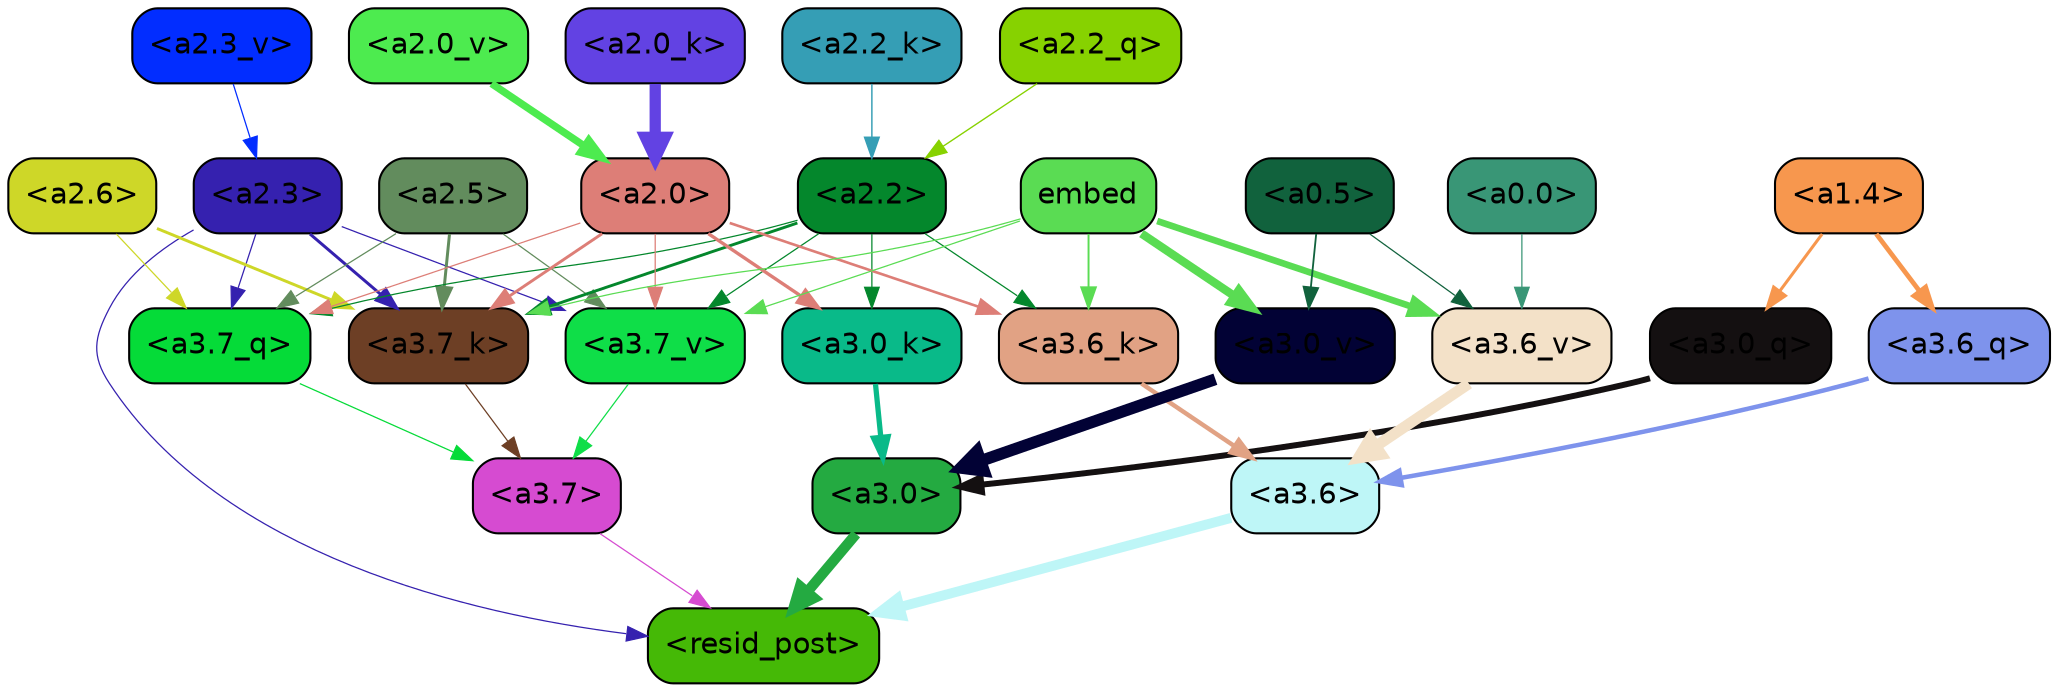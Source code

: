strict digraph "" {
	graph [bgcolor=transparent,
		layout=dot,
		overlap=false,
		splines=true
	];
	"<a3.7>"	[color=black,
		fillcolor="#d64bd1",
		fontname=Helvetica,
		shape=box,
		style="filled, rounded"];
	"<resid_post>"	[color=black,
		fillcolor="#45b906",
		fontname=Helvetica,
		shape=box,
		style="filled, rounded"];
	"<a3.7>" -> "<resid_post>"	[color="#d64bd1",
		penwidth=0.6];
	"<a3.6>"	[color=black,
		fillcolor="#bef6f7",
		fontname=Helvetica,
		shape=box,
		style="filled, rounded"];
	"<a3.6>" -> "<resid_post>"	[color="#bef6f7",
		penwidth=4.749041676521301];
	"<a3.0>"	[color=black,
		fillcolor="#24aa41",
		fontname=Helvetica,
		shape=box,
		style="filled, rounded"];
	"<a3.0>" -> "<resid_post>"	[color="#24aa41",
		penwidth=5.004215121269226];
	"<a2.3>"	[color=black,
		fillcolor="#3521af",
		fontname=Helvetica,
		shape=box,
		style="filled, rounded"];
	"<a2.3>" -> "<resid_post>"	[color="#3521af",
		penwidth=0.6];
	"<a3.7_q>"	[color=black,
		fillcolor="#05db38",
		fontname=Helvetica,
		shape=box,
		style="filled, rounded"];
	"<a2.3>" -> "<a3.7_q>"	[color="#3521af",
		penwidth=0.6];
	"<a3.7_k>"	[color=black,
		fillcolor="#6d3f25",
		fontname=Helvetica,
		shape=box,
		style="filled, rounded"];
	"<a2.3>" -> "<a3.7_k>"	[color="#3521af",
		penwidth=1.4391854107379913];
	"<a3.7_v>"	[color=black,
		fillcolor="#0fde48",
		fontname=Helvetica,
		shape=box,
		style="filled, rounded"];
	"<a2.3>" -> "<a3.7_v>"	[color="#3521af",
		penwidth=0.6];
	"<a3.7_q>" -> "<a3.7>"	[color="#05db38",
		penwidth=0.6];
	"<a3.6_q>"	[color=black,
		fillcolor="#7e93ec",
		fontname=Helvetica,
		shape=box,
		style="filled, rounded"];
	"<a3.6_q>" -> "<a3.6>"	[color="#7e93ec",
		penwidth=2.160832464694977];
	"<a3.0_q>"	[color=black,
		fillcolor="#141011",
		fontname=Helvetica,
		shape=box,
		style="filled, rounded"];
	"<a3.0_q>" -> "<a3.0>"	[color="#141011",
		penwidth=2.870753765106201];
	"<a3.7_k>" -> "<a3.7>"	[color="#6d3f25",
		penwidth=0.6];
	"<a3.6_k>"	[color=black,
		fillcolor="#e1a284",
		fontname=Helvetica,
		shape=box,
		style="filled, rounded"];
	"<a3.6_k>" -> "<a3.6>"	[color="#e1a284",
		penwidth=2.13908451795578];
	"<a3.0_k>"	[color=black,
		fillcolor="#09ba89",
		fontname=Helvetica,
		shape=box,
		style="filled, rounded"];
	"<a3.0_k>" -> "<a3.0>"	[color="#09ba89",
		penwidth=2.520303964614868];
	"<a3.7_v>" -> "<a3.7>"	[color="#0fde48",
		penwidth=0.6];
	"<a3.6_v>"	[color=black,
		fillcolor="#f3e1c8",
		fontname=Helvetica,
		shape=box,
		style="filled, rounded"];
	"<a3.6_v>" -> "<a3.6>"	[color="#f3e1c8",
		penwidth=5.297133803367615];
	"<a3.0_v>"	[color=black,
		fillcolor="#020235",
		fontname=Helvetica,
		shape=box,
		style="filled, rounded"];
	"<a3.0_v>" -> "<a3.0>"	[color="#020235",
		penwidth=5.680712580680847];
	"<a2.6>"	[color=black,
		fillcolor="#ced728",
		fontname=Helvetica,
		shape=box,
		style="filled, rounded"];
	"<a2.6>" -> "<a3.7_q>"	[color="#ced728",
		penwidth=0.6];
	"<a2.6>" -> "<a3.7_k>"	[color="#ced728",
		penwidth=1.4180794060230255];
	"<a2.5>"	[color=black,
		fillcolor="#628c5d",
		fontname=Helvetica,
		shape=box,
		style="filled, rounded"];
	"<a2.5>" -> "<a3.7_q>"	[color="#628c5d",
		penwidth=0.6];
	"<a2.5>" -> "<a3.7_k>"	[color="#628c5d",
		penwidth=1.4281435310840607];
	"<a2.5>" -> "<a3.7_v>"	[color="#628c5d",
		penwidth=0.6];
	"<a2.2>"	[color=black,
		fillcolor="#04872c",
		fontname=Helvetica,
		shape=box,
		style="filled, rounded"];
	"<a2.2>" -> "<a3.7_q>"	[color="#04872c",
		penwidth=0.6];
	"<a2.2>" -> "<a3.7_k>"	[color="#04872c",
		penwidth=1.3982512056827545];
	"<a2.2>" -> "<a3.6_k>"	[color="#04872c",
		penwidth=0.6];
	"<a2.2>" -> "<a3.0_k>"	[color="#04872c",
		penwidth=0.6];
	"<a2.2>" -> "<a3.7_v>"	[color="#04872c",
		penwidth=0.6];
	"<a2.0>"	[color=black,
		fillcolor="#dd7e77",
		fontname=Helvetica,
		shape=box,
		style="filled, rounded"];
	"<a2.0>" -> "<a3.7_q>"	[color="#dd7e77",
		penwidth=0.6];
	"<a2.0>" -> "<a3.7_k>"	[color="#dd7e77",
		penwidth=1.404832512140274];
	"<a2.0>" -> "<a3.6_k>"	[color="#dd7e77",
		penwidth=1.2708758115768433];
	"<a2.0>" -> "<a3.0_k>"	[color="#dd7e77",
		penwidth=1.6207245588302612];
	"<a2.0>" -> "<a3.7_v>"	[color="#dd7e77",
		penwidth=0.6];
	"<a1.4>"	[color=black,
		fillcolor="#f7974e",
		fontname=Helvetica,
		shape=box,
		style="filled, rounded"];
	"<a1.4>" -> "<a3.6_q>"	[color="#f7974e",
		penwidth=2.289449453353882];
	"<a1.4>" -> "<a3.0_q>"	[color="#f7974e",
		penwidth=1.4600623846054077];
	embed	[color=black,
		fillcolor="#5adc53",
		fontname=Helvetica,
		shape=box,
		style="filled, rounded"];
	embed -> "<a3.7_k>"	[color="#5adc53",
		penwidth=0.6];
	embed -> "<a3.6_k>"	[color="#5adc53",
		penwidth=0.9291638135910034];
	embed -> "<a3.7_v>"	[color="#5adc53",
		penwidth=0.6];
	embed -> "<a3.6_v>"	[color="#5adc53",
		penwidth=3.1808209121227264];
	embed -> "<a3.0_v>"	[color="#5adc53",
		penwidth=4.036660343408585];
	"<a0.5>"	[color=black,
		fillcolor="#11623d",
		fontname=Helvetica,
		shape=box,
		style="filled, rounded"];
	"<a0.5>" -> "<a3.6_v>"	[color="#11623d",
		penwidth=0.6];
	"<a0.5>" -> "<a3.0_v>"	[color="#11623d",
		penwidth=0.8798569142818451];
	"<a0.0>"	[color=black,
		fillcolor="#399676",
		fontname=Helvetica,
		shape=box,
		style="filled, rounded"];
	"<a0.0>" -> "<a3.6_v>"	[color="#399676",
		penwidth=0.6];
	"<a2.2_q>"	[color=black,
		fillcolor="#87d200",
		fontname=Helvetica,
		shape=box,
		style="filled, rounded"];
	"<a2.2_q>" -> "<a2.2>"	[color="#87d200",
		penwidth=0.6392357051372528];
	"<a2.2_k>"	[color=black,
		fillcolor="#359eb5",
		fontname=Helvetica,
		shape=box,
		style="filled, rounded"];
	"<a2.2_k>" -> "<a2.2>"	[color="#359eb5",
		penwidth=0.7060726433992386];
	"<a2.0_k>"	[color=black,
		fillcolor="#6242e3",
		fontname=Helvetica,
		shape=box,
		style="filled, rounded"];
	"<a2.0_k>" -> "<a2.0>"	[color="#6242e3",
		penwidth=5.401692286133766];
	"<a2.3_v>"	[color=black,
		fillcolor="#022dff",
		fontname=Helvetica,
		shape=box,
		style="filled, rounded"];
	"<a2.3_v>" -> "<a2.3>"	[color="#022dff",
		penwidth=0.6];
	"<a2.0_v>"	[color=black,
		fillcolor="#4deb4f",
		fontname=Helvetica,
		shape=box,
		style="filled, rounded"];
	"<a2.0_v>" -> "<a2.0>"	[color="#4deb4f",
		penwidth=3.56003999710083];
}
